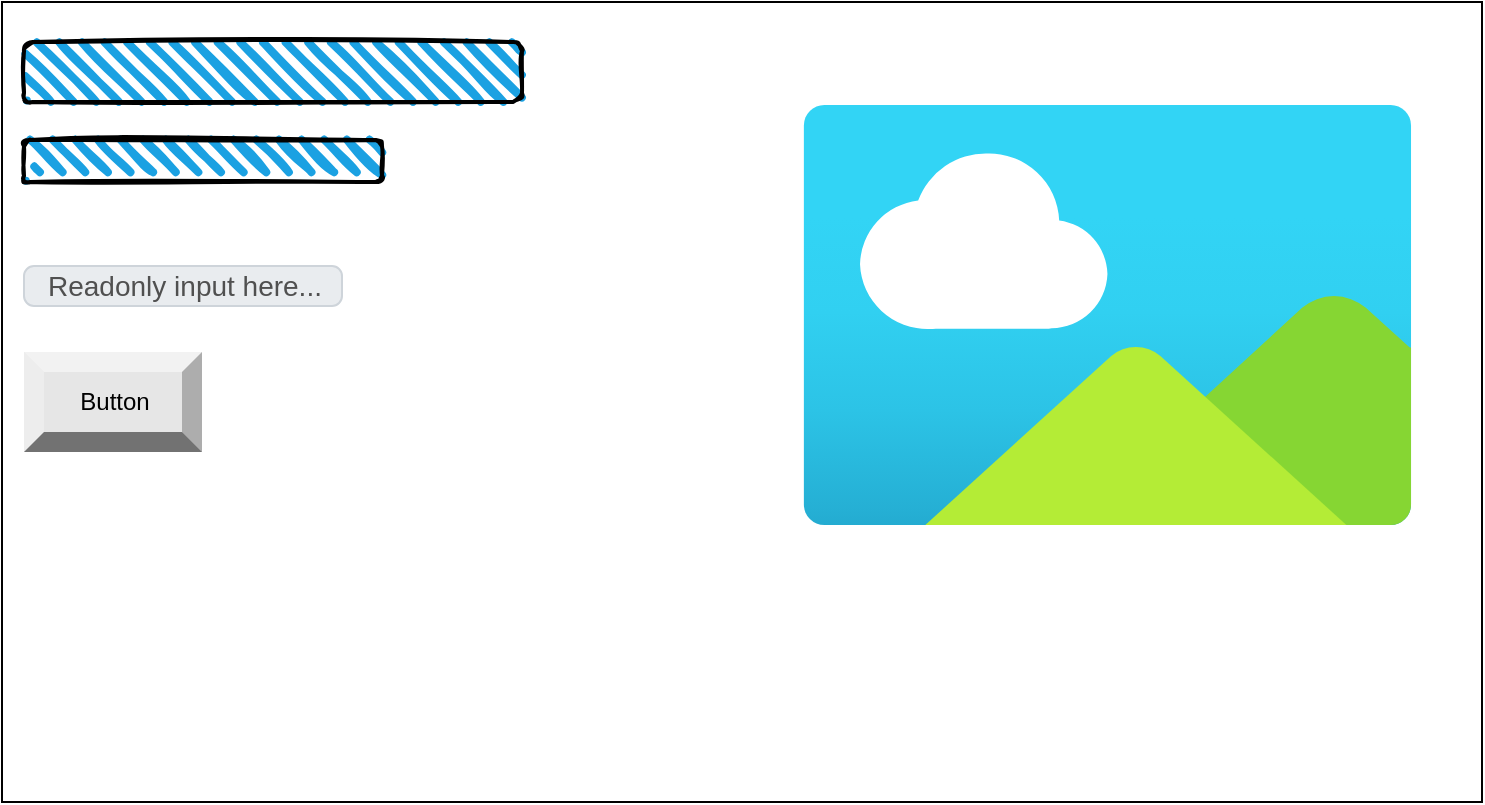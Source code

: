 <mxfile>
    <diagram id="pIaEtrtLPv3HG8r1JEND" name="Page-1">
        <mxGraphModel dx="760" dy="429" grid="1" gridSize="10" guides="1" tooltips="1" connect="1" arrows="1" fold="1" page="1" pageScale="1" pageWidth="850" pageHeight="1100" math="0" shadow="0">
            <root>
                <mxCell id="0"/>
                <mxCell id="1" parent="0"/>
                <mxCell id="6" value="" style="rounded=0;whiteSpace=wrap;html=1;" parent="1" vertex="1">
                    <mxGeometry x="30" y="20" width="740" height="400" as="geometry"/>
                </mxCell>
                <mxCell id="7" value="" style="rounded=1;whiteSpace=wrap;html=1;strokeWidth=2;fillWeight=4;hachureGap=8;hachureAngle=45;fillColor=#1ba1e2;sketch=1;" parent="1" vertex="1">
                    <mxGeometry x="41" y="40" width="249" height="30" as="geometry"/>
                </mxCell>
                <mxCell id="9" value="" style="rounded=1;whiteSpace=wrap;html=1;strokeWidth=2;fillWeight=4;hachureGap=8;hachureAngle=45;fillColor=#1ba1e2;sketch=1;" parent="1" vertex="1">
                    <mxGeometry x="41" y="89" width="179" height="21" as="geometry"/>
                </mxCell>
                <mxCell id="11" value="Readonly input here..." style="html=1;shadow=0;dashed=0;shape=mxgraph.bootstrap.rrect;rSize=5;strokeColor=#CED4DA;strokeWidth=1;fillColor=#E9ECEF;fontColor=#505050;whiteSpace=wrap;align=left;verticalAlign=middle;spacingLeft=10;fontSize=14;" parent="1" vertex="1">
                    <mxGeometry x="41" y="152" width="159" height="20" as="geometry"/>
                </mxCell>
                <mxCell id="12" value="Button" style="labelPosition=center;verticalLabelPosition=middle;align=center;html=1;shape=mxgraph.basic.shaded_button;dx=10;fillColor=#E6E6E6;strokeColor=none;" parent="1" vertex="1">
                    <mxGeometry x="41" y="195" width="89" height="50" as="geometry"/>
                </mxCell>
                <mxCell id="13" value="" style="aspect=fixed;html=1;points=[];align=center;image;fontSize=12;image=img/lib/azure2/general/Image.svg;fillColor=#BA6D07;" parent="1" vertex="1">
                    <mxGeometry x="430" y="71.5" width="305.45" height="210" as="geometry"/>
                </mxCell>
            </root>
        </mxGraphModel>
    </diagram>
    <diagram id="G2oJsogTn_ymCOI9L5I9" name="Page-2">
        <mxGraphModel dx="760" dy="429" grid="1" gridSize="10" guides="1" tooltips="1" connect="1" arrows="1" fold="1" page="1" pageScale="1" pageWidth="827" pageHeight="1169" math="0" shadow="0">
            <root>
                <mxCell id="9c-rv9oPT0CnzilGM7XC-0"/>
                <mxCell id="9c-rv9oPT0CnzilGM7XC-1" parent="9c-rv9oPT0CnzilGM7XC-0"/>
                <mxCell id="9c-rv9oPT0CnzilGM7XC-2" value="" style="rounded=0;whiteSpace=wrap;html=1;" parent="9c-rv9oPT0CnzilGM7XC-1" vertex="1">
                    <mxGeometry x="30" y="20" width="740" height="400" as="geometry"/>
                </mxCell>
                <mxCell id="9c-rv9oPT0CnzilGM7XC-3" value="" style="rounded=1;whiteSpace=wrap;html=1;strokeWidth=2;fillWeight=4;hachureGap=8;hachureAngle=45;fillColor=#1ba1e2;sketch=1;" parent="9c-rv9oPT0CnzilGM7XC-1" vertex="1">
                    <mxGeometry x="41" y="40" width="249" height="30" as="geometry"/>
                </mxCell>
                <mxCell id="9c-rv9oPT0CnzilGM7XC-5" value="" style="rounded=1;whiteSpace=wrap;html=1;strokeWidth=2;fillWeight=4;hachureGap=8;hachureAngle=45;fillColor=#1ba1e2;sketch=1;" parent="9c-rv9oPT0CnzilGM7XC-1" vertex="1">
                    <mxGeometry x="41" y="89" width="179" height="21" as="geometry"/>
                </mxCell>
                <mxCell id="9c-rv9oPT0CnzilGM7XC-7" value="Readonly input here..." style="html=1;shadow=0;dashed=0;shape=mxgraph.bootstrap.rrect;rSize=5;strokeColor=#CED4DA;strokeWidth=1;fillColor=#E9ECEF;fontColor=#505050;whiteSpace=wrap;align=left;verticalAlign=middle;spacingLeft=10;fontSize=14;" parent="9c-rv9oPT0CnzilGM7XC-1" vertex="1">
                    <mxGeometry x="41" y="165" width="159" height="20" as="geometry"/>
                </mxCell>
                <mxCell id="9c-rv9oPT0CnzilGM7XC-8" value="Button" style="labelPosition=center;verticalLabelPosition=middle;align=center;html=1;shape=mxgraph.basic.shaded_button;dx=10;fillColor=#E6E6E6;strokeColor=none;" parent="9c-rv9oPT0CnzilGM7XC-1" vertex="1">
                    <mxGeometry x="41" y="208" width="89" height="50" as="geometry"/>
                </mxCell>
                <mxCell id="9c-rv9oPT0CnzilGM7XC-9" value="" style="aspect=fixed;html=1;points=[];align=center;image;fontSize=12;image=img/lib/azure2/general/Image.svg;fillColor=#BA6D07;" parent="9c-rv9oPT0CnzilGM7XC-1" vertex="1">
                    <mxGeometry x="430" y="84.5" width="305.45" height="210" as="geometry"/>
                </mxCell>
                <mxCell id="9c-rv9oPT0CnzilGM7XC-10" value="" style="rounded=1;whiteSpace=wrap;html=1;strokeWidth=2;fillWeight=4;hachureGap=8;hachureAngle=45;fillColor=#1ba1e2;sketch=1;" parent="9c-rv9oPT0CnzilGM7XC-1" vertex="1">
                    <mxGeometry x="43" y="280" width="179" height="21" as="geometry"/>
                </mxCell>
            </root>
        </mxGraphModel>
    </diagram>
</mxfile>